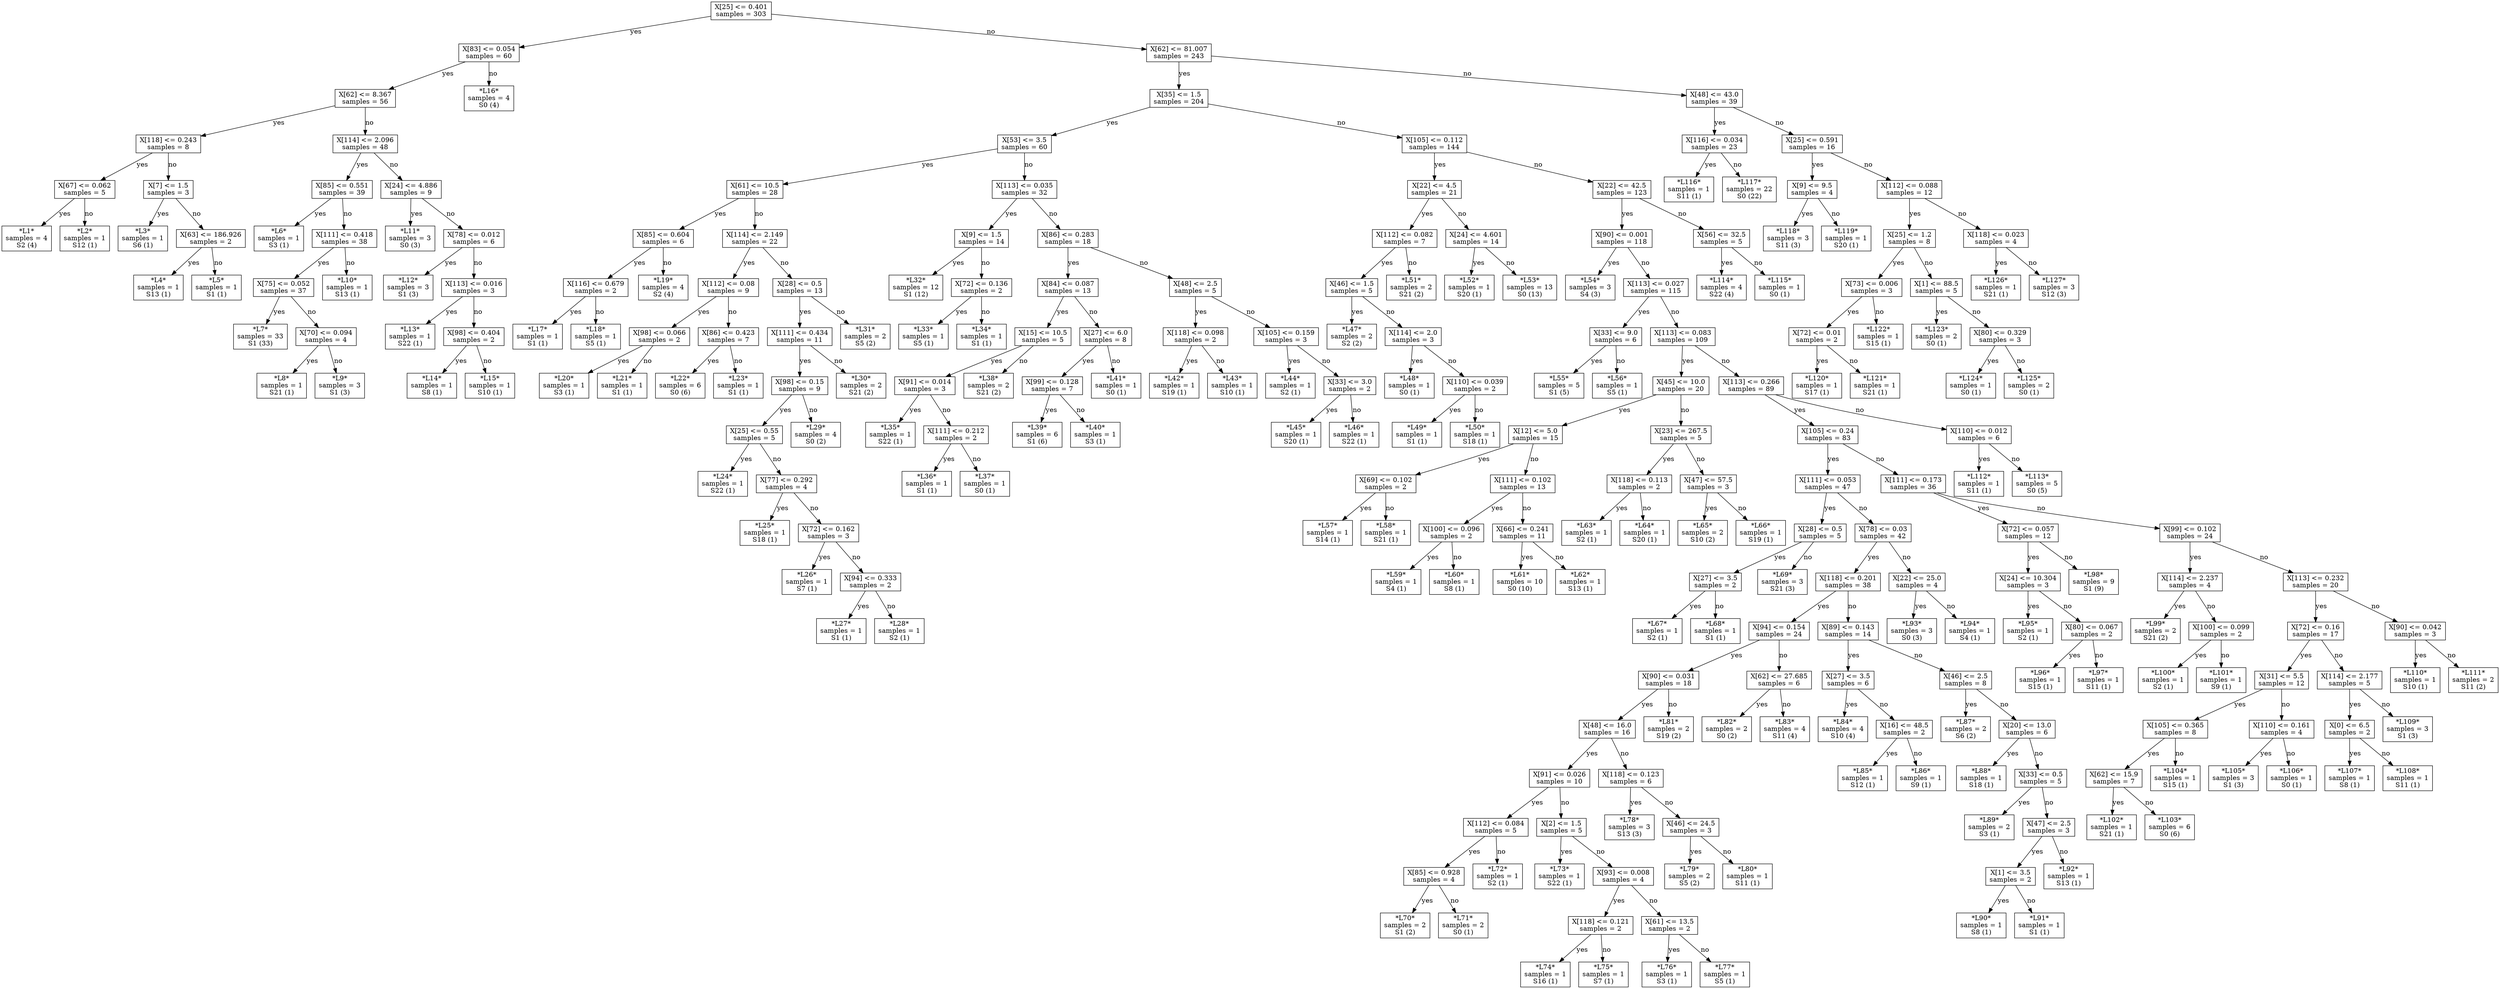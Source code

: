 digraph Tree {
node [shape=box] ;
0 [label="X[25] <= 0.401\nsamples = 303\n"] ;
1 [label="X[83] <= 0.054\nsamples = 60\n"] ;
0 -> 1 [label="yes"];
2 [label="X[62] <= 8.367\nsamples = 56\n"] ;
1 -> 2 [label="yes"];
3 [label="X[118] <= 0.243\nsamples = 8\n"] ;
2 -> 3 [label="yes"];
4 [label="X[67] <= 0.062\nsamples = 5\n"] ;
3 -> 4 [label="yes"];
5 [label="*L1*\nsamples = 4\nS2 (4)\n"] ;
4 -> 5 [label="yes"];
6 [label="*L2*\nsamples = 1\nS12 (1)\n"] ;
4 -> 6 [label="no"];
7 [label="X[7] <= 1.5\nsamples = 3\n"] ;
3 -> 7 [label="no"];
8 [label="*L3*\nsamples = 1\nS6 (1)\n"] ;
7 -> 8 [label="yes"];
9 [label="X[63] <= 186.926\nsamples = 2\n"] ;
7 -> 9 [label="no"];
10 [label="*L4*\nsamples = 1\nS13 (1)\n"] ;
9 -> 10 [label="yes"];
11 [label="*L5*\nsamples = 1\nS1 (1)\n"] ;
9 -> 11 [label="no"];
12 [label="X[114] <= 2.096\nsamples = 48\n"] ;
2 -> 12 [label="no"];
13 [label="X[85] <= 0.551\nsamples = 39\n"] ;
12 -> 13 [label="yes"];
14 [label="*L6*\nsamples = 1\nS3 (1)\n"] ;
13 -> 14 [label="yes"];
15 [label="X[111] <= 0.418\nsamples = 38\n"] ;
13 -> 15 [label="no"];
16 [label="X[75] <= 0.052\nsamples = 37\n"] ;
15 -> 16 [label="yes"];
17 [label="*L7*\nsamples = 33\nS1 (33)\n"] ;
16 -> 17 [label="yes"];
18 [label="X[70] <= 0.094\nsamples = 4\n"] ;
16 -> 18 [label="no"];
19 [label="*L8*\nsamples = 1\nS21 (1)\n"] ;
18 -> 19 [label="yes"];
20 [label="*L9*\nsamples = 3\nS1 (3)\n"] ;
18 -> 20 [label="no"];
21 [label="*L10*\nsamples = 1\nS13 (1)\n"] ;
15 -> 21 [label="no"];
22 [label="X[24] <= 4.886\nsamples = 9\n"] ;
12 -> 22 [label="no"];
23 [label="*L11*\nsamples = 3\nS0 (3)\n"] ;
22 -> 23 [label="yes"];
24 [label="X[78] <= 0.012\nsamples = 6\n"] ;
22 -> 24 [label="no"];
25 [label="*L12*\nsamples = 3\nS1 (3)\n"] ;
24 -> 25 [label="yes"];
26 [label="X[113] <= 0.016\nsamples = 3\n"] ;
24 -> 26 [label="no"];
27 [label="*L13*\nsamples = 1\nS22 (1)\n"] ;
26 -> 27 [label="yes"];
28 [label="X[98] <= 0.404\nsamples = 2\n"] ;
26 -> 28 [label="no"];
29 [label="*L14*\nsamples = 1\nS8 (1)\n"] ;
28 -> 29 [label="yes"];
30 [label="*L15*\nsamples = 1\nS10 (1)\n"] ;
28 -> 30 [label="no"];
31 [label="*L16*\nsamples = 4\nS0 (4)\n"] ;
1 -> 31 [label="no"];
32 [label="X[62] <= 81.007\nsamples = 243\n"] ;
0 -> 32 [label="no"];
33 [label="X[35] <= 1.5\nsamples = 204\n"] ;
32 -> 33 [label="yes"];
34 [label="X[53] <= 3.5\nsamples = 60\n"] ;
33 -> 34 [label="yes"];
35 [label="X[61] <= 10.5\nsamples = 28\n"] ;
34 -> 35 [label="yes"];
36 [label="X[85] <= 0.604\nsamples = 6\n"] ;
35 -> 36 [label="yes"];
37 [label="X[116] <= 0.679\nsamples = 2\n"] ;
36 -> 37 [label="yes"];
38 [label="*L17*\nsamples = 1\nS1 (1)\n"] ;
37 -> 38 [label="yes"];
39 [label="*L18*\nsamples = 1\nS5 (1)\n"] ;
37 -> 39 [label="no"];
40 [label="*L19*\nsamples = 4\nS2 (4)\n"] ;
36 -> 40 [label="no"];
41 [label="X[114] <= 2.149\nsamples = 22\n"] ;
35 -> 41 [label="no"];
42 [label="X[112] <= 0.08\nsamples = 9\n"] ;
41 -> 42 [label="yes"];
43 [label="X[98] <= 0.066\nsamples = 2\n"] ;
42 -> 43 [label="yes"];
44 [label="*L20*\nsamples = 1\nS3 (1)\n"] ;
43 -> 44 [label="yes"];
45 [label="*L21*\nsamples = 1\nS1 (1)\n"] ;
43 -> 45 [label="no"];
46 [label="X[86] <= 0.423\nsamples = 7\n"] ;
42 -> 46 [label="no"];
47 [label="*L22*\nsamples = 6\nS0 (6)\n"] ;
46 -> 47 [label="yes"];
48 [label="*L23*\nsamples = 1\nS1 (1)\n"] ;
46 -> 48 [label="no"];
49 [label="X[28] <= 0.5\nsamples = 13\n"] ;
41 -> 49 [label="no"];
50 [label="X[111] <= 0.434\nsamples = 11\n"] ;
49 -> 50 [label="yes"];
51 [label="X[98] <= 0.15\nsamples = 9\n"] ;
50 -> 51 [label="yes"];
52 [label="X[25] <= 0.55\nsamples = 5\n"] ;
51 -> 52 [label="yes"];
53 [label="*L24*\nsamples = 1\nS22 (1)\n"] ;
52 -> 53 [label="yes"];
54 [label="X[77] <= 0.292\nsamples = 4\n"] ;
52 -> 54 [label="no"];
55 [label="*L25*\nsamples = 1\nS18 (1)\n"] ;
54 -> 55 [label="yes"];
56 [label="X[72] <= 0.162\nsamples = 3\n"] ;
54 -> 56 [label="no"];
57 [label="*L26*\nsamples = 1\nS7 (1)\n"] ;
56 -> 57 [label="yes"];
58 [label="X[94] <= 0.333\nsamples = 2\n"] ;
56 -> 58 [label="no"];
59 [label="*L27*\nsamples = 1\nS1 (1)\n"] ;
58 -> 59 [label="yes"];
60 [label="*L28*\nsamples = 1\nS2 (1)\n"] ;
58 -> 60 [label="no"];
61 [label="*L29*\nsamples = 4\nS0 (2)\n"] ;
51 -> 61 [label="no"];
62 [label="*L30*\nsamples = 2\nS21 (2)\n"] ;
50 -> 62 [label="no"];
63 [label="*L31*\nsamples = 2\nS5 (2)\n"] ;
49 -> 63 [label="no"];
64 [label="X[113] <= 0.035\nsamples = 32\n"] ;
34 -> 64 [label="no"];
65 [label="X[9] <= 1.5\nsamples = 14\n"] ;
64 -> 65 [label="yes"];
66 [label="*L32*\nsamples = 12\nS1 (12)\n"] ;
65 -> 66 [label="yes"];
67 [label="X[72] <= 0.136\nsamples = 2\n"] ;
65 -> 67 [label="no"];
68 [label="*L33*\nsamples = 1\nS5 (1)\n"] ;
67 -> 68 [label="yes"];
69 [label="*L34*\nsamples = 1\nS1 (1)\n"] ;
67 -> 69 [label="no"];
70 [label="X[86] <= 0.283\nsamples = 18\n"] ;
64 -> 70 [label="no"];
71 [label="X[84] <= 0.087\nsamples = 13\n"] ;
70 -> 71 [label="yes"];
72 [label="X[15] <= 10.5\nsamples = 5\n"] ;
71 -> 72 [label="yes"];
73 [label="X[91] <= 0.014\nsamples = 3\n"] ;
72 -> 73 [label="yes"];
74 [label="*L35*\nsamples = 1\nS22 (1)\n"] ;
73 -> 74 [label="yes"];
75 [label="X[111] <= 0.212\nsamples = 2\n"] ;
73 -> 75 [label="no"];
76 [label="*L36*\nsamples = 1\nS1 (1)\n"] ;
75 -> 76 [label="yes"];
77 [label="*L37*\nsamples = 1\nS0 (1)\n"] ;
75 -> 77 [label="no"];
78 [label="*L38*\nsamples = 2\nS21 (2)\n"] ;
72 -> 78 [label="no"];
79 [label="X[27] <= 6.0\nsamples = 8\n"] ;
71 -> 79 [label="no"];
80 [label="X[99] <= 0.128\nsamples = 7\n"] ;
79 -> 80 [label="yes"];
81 [label="*L39*\nsamples = 6\nS1 (6)\n"] ;
80 -> 81 [label="yes"];
82 [label="*L40*\nsamples = 1\nS3 (1)\n"] ;
80 -> 82 [label="no"];
83 [label="*L41*\nsamples = 1\nS0 (1)\n"] ;
79 -> 83 [label="no"];
84 [label="X[48] <= 2.5\nsamples = 5\n"] ;
70 -> 84 [label="no"];
85 [label="X[118] <= 0.098\nsamples = 2\n"] ;
84 -> 85 [label="yes"];
86 [label="*L42*\nsamples = 1\nS19 (1)\n"] ;
85 -> 86 [label="yes"];
87 [label="*L43*\nsamples = 1\nS10 (1)\n"] ;
85 -> 87 [label="no"];
88 [label="X[105] <= 0.159\nsamples = 3\n"] ;
84 -> 88 [label="no"];
89 [label="*L44*\nsamples = 1\nS2 (1)\n"] ;
88 -> 89 [label="yes"];
90 [label="X[33] <= 3.0\nsamples = 2\n"] ;
88 -> 90 [label="no"];
91 [label="*L45*\nsamples = 1\nS20 (1)\n"] ;
90 -> 91 [label="yes"];
92 [label="*L46*\nsamples = 1\nS22 (1)\n"] ;
90 -> 92 [label="no"];
93 [label="X[105] <= 0.112\nsamples = 144\n"] ;
33 -> 93 [label="no"];
94 [label="X[22] <= 4.5\nsamples = 21\n"] ;
93 -> 94 [label="yes"];
95 [label="X[112] <= 0.082\nsamples = 7\n"] ;
94 -> 95 [label="yes"];
96 [label="X[46] <= 1.5\nsamples = 5\n"] ;
95 -> 96 [label="yes"];
97 [label="*L47*\nsamples = 2\nS2 (2)\n"] ;
96 -> 97 [label="yes"];
98 [label="X[114] <= 2.0\nsamples = 3\n"] ;
96 -> 98 [label="no"];
99 [label="*L48*\nsamples = 1\nS0 (1)\n"] ;
98 -> 99 [label="yes"];
100 [label="X[110] <= 0.039\nsamples = 2\n"] ;
98 -> 100 [label="no"];
101 [label="*L49*\nsamples = 1\nS1 (1)\n"] ;
100 -> 101 [label="yes"];
102 [label="*L50*\nsamples = 1\nS18 (1)\n"] ;
100 -> 102 [label="no"];
103 [label="*L51*\nsamples = 2\nS21 (2)\n"] ;
95 -> 103 [label="no"];
104 [label="X[24] <= 4.601\nsamples = 14\n"] ;
94 -> 104 [label="no"];
105 [label="*L52*\nsamples = 1\nS20 (1)\n"] ;
104 -> 105 [label="yes"];
106 [label="*L53*\nsamples = 13\nS0 (13)\n"] ;
104 -> 106 [label="no"];
107 [label="X[22] <= 42.5\nsamples = 123\n"] ;
93 -> 107 [label="no"];
108 [label="X[90] <= 0.001\nsamples = 118\n"] ;
107 -> 108 [label="yes"];
109 [label="*L54*\nsamples = 3\nS4 (3)\n"] ;
108 -> 109 [label="yes"];
110 [label="X[113] <= 0.027\nsamples = 115\n"] ;
108 -> 110 [label="no"];
111 [label="X[33] <= 9.0\nsamples = 6\n"] ;
110 -> 111 [label="yes"];
112 [label="*L55*\nsamples = 5\nS1 (5)\n"] ;
111 -> 112 [label="yes"];
113 [label="*L56*\nsamples = 1\nS5 (1)\n"] ;
111 -> 113 [label="no"];
114 [label="X[113] <= 0.083\nsamples = 109\n"] ;
110 -> 114 [label="no"];
115 [label="X[45] <= 10.0\nsamples = 20\n"] ;
114 -> 115 [label="yes"];
116 [label="X[12] <= 5.0\nsamples = 15\n"] ;
115 -> 116 [label="yes"];
117 [label="X[69] <= 0.102\nsamples = 2\n"] ;
116 -> 117 [label="yes"];
118 [label="*L57*\nsamples = 1\nS14 (1)\n"] ;
117 -> 118 [label="yes"];
119 [label="*L58*\nsamples = 1\nS21 (1)\n"] ;
117 -> 119 [label="no"];
120 [label="X[111] <= 0.102\nsamples = 13\n"] ;
116 -> 120 [label="no"];
121 [label="X[100] <= 0.096\nsamples = 2\n"] ;
120 -> 121 [label="yes"];
122 [label="*L59*\nsamples = 1\nS4 (1)\n"] ;
121 -> 122 [label="yes"];
123 [label="*L60*\nsamples = 1\nS8 (1)\n"] ;
121 -> 123 [label="no"];
124 [label="X[66] <= 0.241\nsamples = 11\n"] ;
120 -> 124 [label="no"];
125 [label="*L61*\nsamples = 10\nS0 (10)\n"] ;
124 -> 125 [label="yes"];
126 [label="*L62*\nsamples = 1\nS13 (1)\n"] ;
124 -> 126 [label="no"];
127 [label="X[23] <= 267.5\nsamples = 5\n"] ;
115 -> 127 [label="no"];
128 [label="X[118] <= 0.113\nsamples = 2\n"] ;
127 -> 128 [label="yes"];
129 [label="*L63*\nsamples = 1\nS2 (1)\n"] ;
128 -> 129 [label="yes"];
130 [label="*L64*\nsamples = 1\nS20 (1)\n"] ;
128 -> 130 [label="no"];
131 [label="X[47] <= 57.5\nsamples = 3\n"] ;
127 -> 131 [label="no"];
132 [label="*L65*\nsamples = 2\nS10 (2)\n"] ;
131 -> 132 [label="yes"];
133 [label="*L66*\nsamples = 1\nS19 (1)\n"] ;
131 -> 133 [label="no"];
134 [label="X[113] <= 0.266\nsamples = 89\n"] ;
114 -> 134 [label="no"];
135 [label="X[105] <= 0.24\nsamples = 83\n"] ;
134 -> 135 [label="yes"];
136 [label="X[111] <= 0.053\nsamples = 47\n"] ;
135 -> 136 [label="yes"];
137 [label="X[28] <= 0.5\nsamples = 5\n"] ;
136 -> 137 [label="yes"];
138 [label="X[27] <= 3.5\nsamples = 2\n"] ;
137 -> 138 [label="yes"];
139 [label="*L67*\nsamples = 1\nS2 (1)\n"] ;
138 -> 139 [label="yes"];
140 [label="*L68*\nsamples = 1\nS1 (1)\n"] ;
138 -> 140 [label="no"];
141 [label="*L69*\nsamples = 3\nS21 (3)\n"] ;
137 -> 141 [label="no"];
142 [label="X[78] <= 0.03\nsamples = 42\n"] ;
136 -> 142 [label="no"];
143 [label="X[118] <= 0.201\nsamples = 38\n"] ;
142 -> 143 [label="yes"];
144 [label="X[94] <= 0.154\nsamples = 24\n"] ;
143 -> 144 [label="yes"];
145 [label="X[90] <= 0.031\nsamples = 18\n"] ;
144 -> 145 [label="yes"];
146 [label="X[48] <= 16.0\nsamples = 16\n"] ;
145 -> 146 [label="yes"];
147 [label="X[91] <= 0.026\nsamples = 10\n"] ;
146 -> 147 [label="yes"];
148 [label="X[112] <= 0.084\nsamples = 5\n"] ;
147 -> 148 [label="yes"];
149 [label="X[85] <= 0.928\nsamples = 4\n"] ;
148 -> 149 [label="yes"];
150 [label="*L70*\nsamples = 2\nS1 (2)\n"] ;
149 -> 150 [label="yes"];
151 [label="*L71*\nsamples = 2\nS0 (1)\n"] ;
149 -> 151 [label="no"];
152 [label="*L72*\nsamples = 1\nS2 (1)\n"] ;
148 -> 152 [label="no"];
153 [label="X[2] <= 1.5\nsamples = 5\n"] ;
147 -> 153 [label="no"];
154 [label="*L73*\nsamples = 1\nS22 (1)\n"] ;
153 -> 154 [label="yes"];
155 [label="X[93] <= 0.008\nsamples = 4\n"] ;
153 -> 155 [label="no"];
156 [label="X[118] <= 0.121\nsamples = 2\n"] ;
155 -> 156 [label="yes"];
157 [label="*L74*\nsamples = 1\nS16 (1)\n"] ;
156 -> 157 [label="yes"];
158 [label="*L75*\nsamples = 1\nS7 (1)\n"] ;
156 -> 158 [label="no"];
159 [label="X[61] <= 13.5\nsamples = 2\n"] ;
155 -> 159 [label="no"];
160 [label="*L76*\nsamples = 1\nS3 (1)\n"] ;
159 -> 160 [label="yes"];
161 [label="*L77*\nsamples = 1\nS5 (1)\n"] ;
159 -> 161 [label="no"];
162 [label="X[118] <= 0.123\nsamples = 6\n"] ;
146 -> 162 [label="no"];
163 [label="*L78*\nsamples = 3\nS13 (3)\n"] ;
162 -> 163 [label="yes"];
164 [label="X[46] <= 24.5\nsamples = 3\n"] ;
162 -> 164 [label="no"];
165 [label="*L79*\nsamples = 2\nS5 (2)\n"] ;
164 -> 165 [label="yes"];
166 [label="*L80*\nsamples = 1\nS11 (1)\n"] ;
164 -> 166 [label="no"];
167 [label="*L81*\nsamples = 2\nS19 (2)\n"] ;
145 -> 167 [label="no"];
168 [label="X[62] <= 27.685\nsamples = 6\n"] ;
144 -> 168 [label="no"];
169 [label="*L82*\nsamples = 2\nS0 (2)\n"] ;
168 -> 169 [label="yes"];
170 [label="*L83*\nsamples = 4\nS11 (4)\n"] ;
168 -> 170 [label="no"];
171 [label="X[89] <= 0.143\nsamples = 14\n"] ;
143 -> 171 [label="no"];
172 [label="X[27] <= 3.5\nsamples = 6\n"] ;
171 -> 172 [label="yes"];
173 [label="*L84*\nsamples = 4\nS10 (4)\n"] ;
172 -> 173 [label="yes"];
174 [label="X[16] <= 48.5\nsamples = 2\n"] ;
172 -> 174 [label="no"];
175 [label="*L85*\nsamples = 1\nS12 (1)\n"] ;
174 -> 175 [label="yes"];
176 [label="*L86*\nsamples = 1\nS9 (1)\n"] ;
174 -> 176 [label="no"];
177 [label="X[46] <= 2.5\nsamples = 8\n"] ;
171 -> 177 [label="no"];
178 [label="*L87*\nsamples = 2\nS6 (2)\n"] ;
177 -> 178 [label="yes"];
179 [label="X[20] <= 13.0\nsamples = 6\n"] ;
177 -> 179 [label="no"];
180 [label="*L88*\nsamples = 1\nS18 (1)\n"] ;
179 -> 180 [label="yes"];
181 [label="X[33] <= 0.5\nsamples = 5\n"] ;
179 -> 181 [label="no"];
182 [label="*L89*\nsamples = 2\nS3 (1)\n"] ;
181 -> 182 [label="yes"];
183 [label="X[47] <= 2.5\nsamples = 3\n"] ;
181 -> 183 [label="no"];
184 [label="X[1] <= 3.5\nsamples = 2\n"] ;
183 -> 184 [label="yes"];
185 [label="*L90*\nsamples = 1\nS8 (1)\n"] ;
184 -> 185 [label="yes"];
186 [label="*L91*\nsamples = 1\nS1 (1)\n"] ;
184 -> 186 [label="no"];
187 [label="*L92*\nsamples = 1\nS13 (1)\n"] ;
183 -> 187 [label="no"];
188 [label="X[22] <= 25.0\nsamples = 4\n"] ;
142 -> 188 [label="no"];
189 [label="*L93*\nsamples = 3\nS0 (3)\n"] ;
188 -> 189 [label="yes"];
190 [label="*L94*\nsamples = 1\nS4 (1)\n"] ;
188 -> 190 [label="no"];
191 [label="X[111] <= 0.173\nsamples = 36\n"] ;
135 -> 191 [label="no"];
192 [label="X[72] <= 0.057\nsamples = 12\n"] ;
191 -> 192 [label="yes"];
193 [label="X[24] <= 10.304\nsamples = 3\n"] ;
192 -> 193 [label="yes"];
194 [label="*L95*\nsamples = 1\nS2 (1)\n"] ;
193 -> 194 [label="yes"];
195 [label="X[80] <= 0.067\nsamples = 2\n"] ;
193 -> 195 [label="no"];
196 [label="*L96*\nsamples = 1\nS15 (1)\n"] ;
195 -> 196 [label="yes"];
197 [label="*L97*\nsamples = 1\nS11 (1)\n"] ;
195 -> 197 [label="no"];
198 [label="*L98*\nsamples = 9\nS1 (9)\n"] ;
192 -> 198 [label="no"];
199 [label="X[99] <= 0.102\nsamples = 24\n"] ;
191 -> 199 [label="no"];
200 [label="X[114] <= 2.237\nsamples = 4\n"] ;
199 -> 200 [label="yes"];
201 [label="*L99*\nsamples = 2\nS21 (2)\n"] ;
200 -> 201 [label="yes"];
202 [label="X[100] <= 0.099\nsamples = 2\n"] ;
200 -> 202 [label="no"];
203 [label="*L100*\nsamples = 1\nS2 (1)\n"] ;
202 -> 203 [label="yes"];
204 [label="*L101*\nsamples = 1\nS9 (1)\n"] ;
202 -> 204 [label="no"];
205 [label="X[113] <= 0.232\nsamples = 20\n"] ;
199 -> 205 [label="no"];
206 [label="X[72] <= 0.16\nsamples = 17\n"] ;
205 -> 206 [label="yes"];
207 [label="X[31] <= 5.5\nsamples = 12\n"] ;
206 -> 207 [label="yes"];
208 [label="X[105] <= 0.365\nsamples = 8\n"] ;
207 -> 208 [label="yes"];
209 [label="X[62] <= 15.9\nsamples = 7\n"] ;
208 -> 209 [label="yes"];
210 [label="*L102*\nsamples = 1\nS21 (1)\n"] ;
209 -> 210 [label="yes"];
211 [label="*L103*\nsamples = 6\nS0 (6)\n"] ;
209 -> 211 [label="no"];
212 [label="*L104*\nsamples = 1\nS15 (1)\n"] ;
208 -> 212 [label="no"];
213 [label="X[110] <= 0.161\nsamples = 4\n"] ;
207 -> 213 [label="no"];
214 [label="*L105*\nsamples = 3\nS1 (3)\n"] ;
213 -> 214 [label="yes"];
215 [label="*L106*\nsamples = 1\nS0 (1)\n"] ;
213 -> 215 [label="no"];
216 [label="X[114] <= 2.177\nsamples = 5\n"] ;
206 -> 216 [label="no"];
217 [label="X[0] <= 6.5\nsamples = 2\n"] ;
216 -> 217 [label="yes"];
218 [label="*L107*\nsamples = 1\nS8 (1)\n"] ;
217 -> 218 [label="yes"];
219 [label="*L108*\nsamples = 1\nS11 (1)\n"] ;
217 -> 219 [label="no"];
220 [label="*L109*\nsamples = 3\nS1 (3)\n"] ;
216 -> 220 [label="no"];
221 [label="X[90] <= 0.042\nsamples = 3\n"] ;
205 -> 221 [label="no"];
222 [label="*L110*\nsamples = 1\nS10 (1)\n"] ;
221 -> 222 [label="yes"];
223 [label="*L111*\nsamples = 2\nS11 (2)\n"] ;
221 -> 223 [label="no"];
224 [label="X[110] <= 0.012\nsamples = 6\n"] ;
134 -> 224 [label="no"];
225 [label="*L112*\nsamples = 1\nS11 (1)\n"] ;
224 -> 225 [label="yes"];
226 [label="*L113*\nsamples = 5\nS0 (5)\n"] ;
224 -> 226 [label="no"];
227 [label="X[56] <= 32.5\nsamples = 5\n"] ;
107 -> 227 [label="no"];
228 [label="*L114*\nsamples = 4\nS22 (4)\n"] ;
227 -> 228 [label="yes"];
229 [label="*L115*\nsamples = 1\nS0 (1)\n"] ;
227 -> 229 [label="no"];
230 [label="X[48] <= 43.0\nsamples = 39\n"] ;
32 -> 230 [label="no"];
231 [label="X[116] <= 0.034\nsamples = 23\n"] ;
230 -> 231 [label="yes"];
232 [label="*L116*\nsamples = 1\nS11 (1)\n"] ;
231 -> 232 [label="yes"];
233 [label="*L117*\nsamples = 22\nS0 (22)\n"] ;
231 -> 233 [label="no"];
234 [label="X[25] <= 0.591\nsamples = 16\n"] ;
230 -> 234 [label="no"];
235 [label="X[9] <= 9.5\nsamples = 4\n"] ;
234 -> 235 [label="yes"];
236 [label="*L118*\nsamples = 3\nS11 (3)\n"] ;
235 -> 236 [label="yes"];
237 [label="*L119*\nsamples = 1\nS20 (1)\n"] ;
235 -> 237 [label="no"];
238 [label="X[112] <= 0.088\nsamples = 12\n"] ;
234 -> 238 [label="no"];
239 [label="X[25] <= 1.2\nsamples = 8\n"] ;
238 -> 239 [label="yes"];
240 [label="X[73] <= 0.006\nsamples = 3\n"] ;
239 -> 240 [label="yes"];
241 [label="X[72] <= 0.01\nsamples = 2\n"] ;
240 -> 241 [label="yes"];
242 [label="*L120*\nsamples = 1\nS17 (1)\n"] ;
241 -> 242 [label="yes"];
243 [label="*L121*\nsamples = 1\nS21 (1)\n"] ;
241 -> 243 [label="no"];
244 [label="*L122*\nsamples = 1\nS15 (1)\n"] ;
240 -> 244 [label="no"];
245 [label="X[1] <= 88.5\nsamples = 5\n"] ;
239 -> 245 [label="no"];
246 [label="*L123*\nsamples = 2\nS0 (1)\n"] ;
245 -> 246 [label="yes"];
247 [label="X[80] <= 0.329\nsamples = 3\n"] ;
245 -> 247 [label="no"];
248 [label="*L124*\nsamples = 1\nS0 (1)\n"] ;
247 -> 248 [label="yes"];
249 [label="*L125*\nsamples = 2\nS0 (1)\n"] ;
247 -> 249 [label="no"];
250 [label="X[118] <= 0.023\nsamples = 4\n"] ;
238 -> 250 [label="no"];
251 [label="*L126*\nsamples = 1\nS21 (1)\n"] ;
250 -> 251 [label="yes"];
252 [label="*L127*\nsamples = 3\nS12 (3)\n"] ;
250 -> 252 [label="no"];
}
